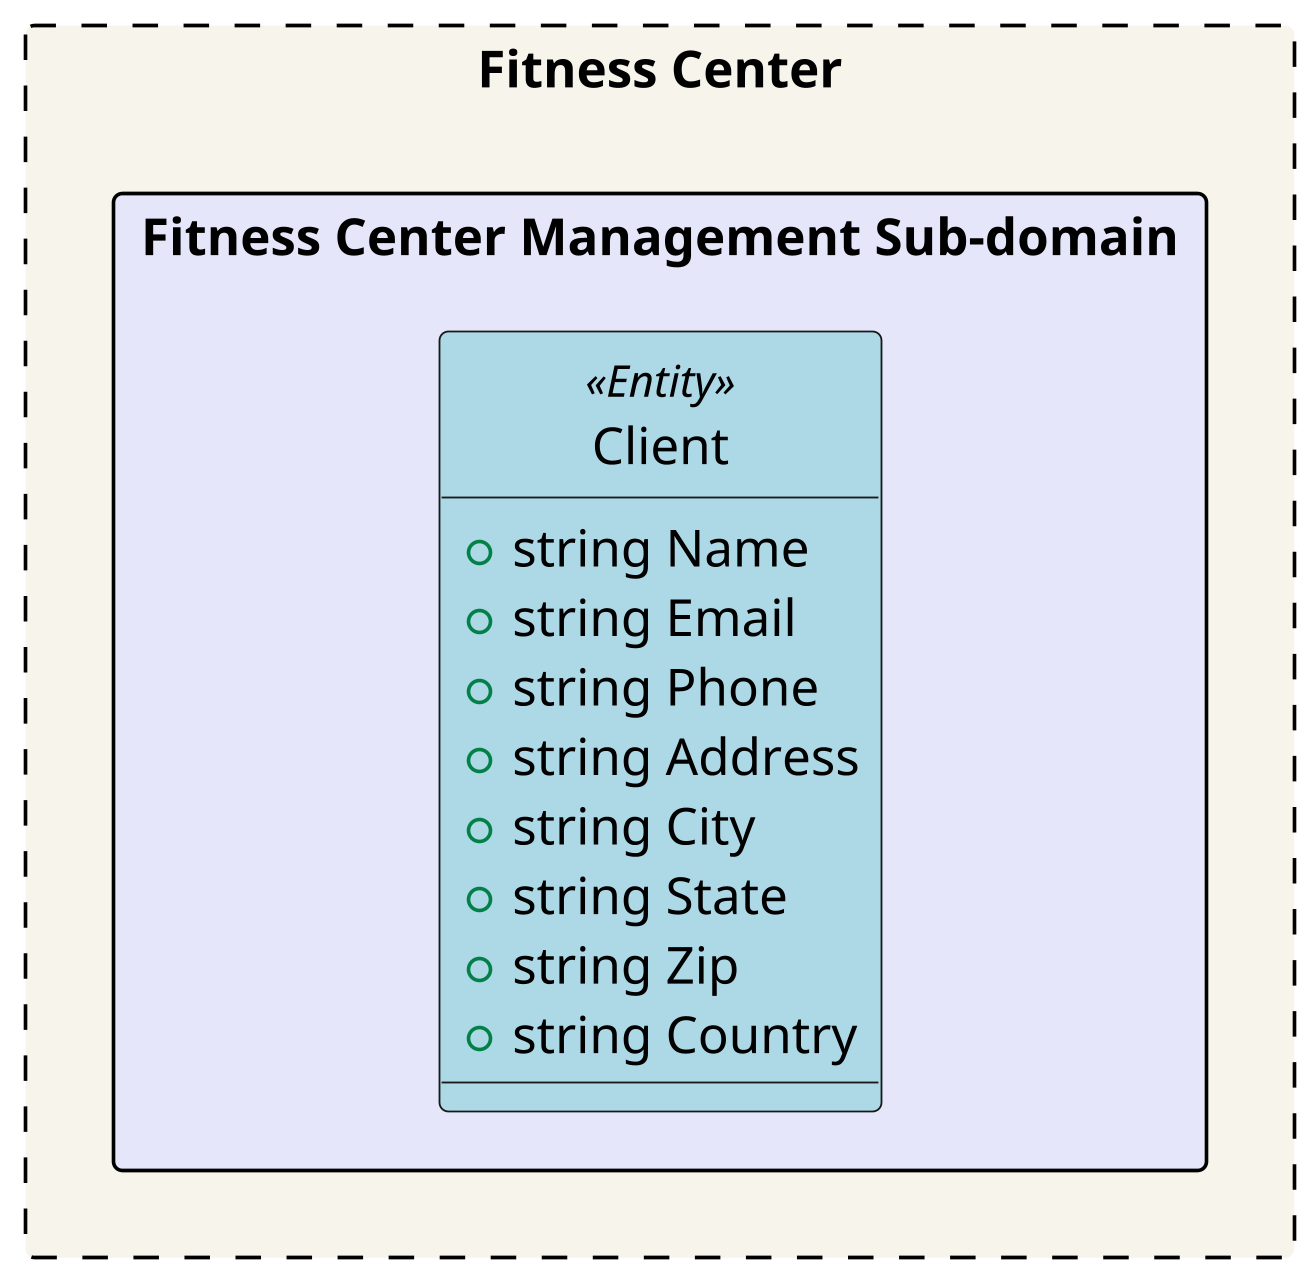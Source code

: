 @startuml
'https://plantuml.com/sequence-diagram
hide circle
top to bottom direction
!define ENTITY(entityName) class entityName << Entity >>
!define AGGREGATE(aggregateName) class aggregateName << Aggregate >>
!define AGGREGATE_ROOT(aggregateRootName) class aggregateRootName << Aggregate Root >>
!define AGGREGATE_ROOT_ENTITY(aggregateRootEntityName) class aggregateRootEntityName << Aggregate Root >> << Entity >>
!define VALUE_OBJECT(valueObjectName) class valueObjectName << Value Object >>

!pragma useVerticalIf on
skinparam dpi 350
skinparam packageStyle rectangle
skinparam rectangle {
    BackgroundColor #f7f4eb
    BorderColor Black
}

rectangle "Fitness Center" as BoundedContextCarDealership #line.dashed {

 Package "Fitness Center Management Sub-domain" <<Rectangle>> #Lavender {

        ENTITY(Client) #lightblue {
            + string Name
            + string Email
            + string Phone
            + string Address
            + string City
            + string State
            + string Zip
            + string Country
        }
}
@enduml
